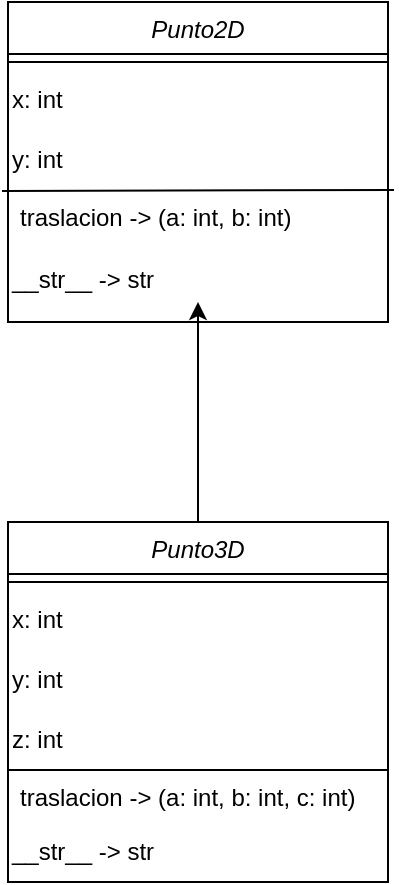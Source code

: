 <mxfile version="24.0.6" type="github">
  <diagram id="C5RBs43oDa-KdzZeNtuy" name="Page-1">
    <mxGraphModel dx="794" dy="459" grid="1" gridSize="10" guides="1" tooltips="1" connect="1" arrows="1" fold="1" page="1" pageScale="1" pageWidth="827" pageHeight="1169" math="0" shadow="0">
      <root>
        <mxCell id="WIyWlLk6GJQsqaUBKTNV-0" />
        <mxCell id="WIyWlLk6GJQsqaUBKTNV-1" parent="WIyWlLk6GJQsqaUBKTNV-0" />
        <mxCell id="mx4xsYmugPqgsCZWfw9S-6" style="edgeStyle=orthogonalEdgeStyle;rounded=0;orthogonalLoop=1;jettySize=auto;html=1;" edge="1" parent="WIyWlLk6GJQsqaUBKTNV-1" source="zkfFHV4jXpPFQw0GAbJ--0">
          <mxGeometry relative="1" as="geometry">
            <mxPoint x="465" y="190" as="targetPoint" />
          </mxGeometry>
        </mxCell>
        <mxCell id="zkfFHV4jXpPFQw0GAbJ--0" value="Punto3D" style="swimlane;fontStyle=2;align=center;verticalAlign=top;childLayout=stackLayout;horizontal=1;startSize=26;horizontalStack=0;resizeParent=1;resizeLast=0;collapsible=1;marginBottom=0;rounded=0;shadow=0;strokeWidth=1;" parent="WIyWlLk6GJQsqaUBKTNV-1" vertex="1">
          <mxGeometry x="370" y="300" width="190" height="180" as="geometry">
            <mxRectangle x="230" y="140" width="160" height="26" as="alternateBounds" />
          </mxGeometry>
        </mxCell>
        <mxCell id="zkfFHV4jXpPFQw0GAbJ--4" value="" style="line;html=1;strokeWidth=1;align=left;verticalAlign=middle;spacingTop=-1;spacingLeft=3;spacingRight=3;rotatable=0;labelPosition=right;points=[];portConstraint=eastwest;" parent="zkfFHV4jXpPFQw0GAbJ--0" vertex="1">
          <mxGeometry y="26" width="190" height="8" as="geometry" />
        </mxCell>
        <mxCell id="mx4xsYmugPqgsCZWfw9S-15" value="x: int" style="text;html=1;align=left;verticalAlign=middle;whiteSpace=wrap;rounded=0;" vertex="1" parent="zkfFHV4jXpPFQw0GAbJ--0">
          <mxGeometry y="34" width="190" height="30" as="geometry" />
        </mxCell>
        <mxCell id="mx4xsYmugPqgsCZWfw9S-16" value="y: int" style="text;html=1;align=left;verticalAlign=middle;whiteSpace=wrap;rounded=0;" vertex="1" parent="zkfFHV4jXpPFQw0GAbJ--0">
          <mxGeometry y="64" width="190" height="30" as="geometry" />
        </mxCell>
        <mxCell id="mx4xsYmugPqgsCZWfw9S-17" value="z: int" style="text;html=1;align=left;verticalAlign=middle;whiteSpace=wrap;rounded=0;" vertex="1" parent="zkfFHV4jXpPFQw0GAbJ--0">
          <mxGeometry y="94" width="190" height="30" as="geometry" />
        </mxCell>
        <mxCell id="mx4xsYmugPqgsCZWfw9S-18" value="" style="endArrow=none;html=1;rounded=0;exitX=0;exitY=1;exitDx=0;exitDy=0;entryX=1;entryY=1;entryDx=0;entryDy=0;" edge="1" parent="zkfFHV4jXpPFQw0GAbJ--0" source="mx4xsYmugPqgsCZWfw9S-17" target="mx4xsYmugPqgsCZWfw9S-17">
          <mxGeometry width="50" height="50" relative="1" as="geometry">
            <mxPoint x="50" y="150" as="sourcePoint" />
            <mxPoint x="100" y="-40" as="targetPoint" />
            <Array as="points" />
          </mxGeometry>
        </mxCell>
        <mxCell id="zkfFHV4jXpPFQw0GAbJ--5" value="traslacion -&gt; (a: int, b: int, c: int)" style="text;align=left;verticalAlign=top;spacingLeft=4;spacingRight=4;overflow=hidden;rotatable=0;points=[[0,0.5],[1,0.5]];portConstraint=eastwest;" parent="zkfFHV4jXpPFQw0GAbJ--0" vertex="1">
          <mxGeometry y="124" width="190" height="26" as="geometry" />
        </mxCell>
        <mxCell id="mx4xsYmugPqgsCZWfw9S-14" value="__str__ -&amp;gt; str" style="text;html=1;align=left;verticalAlign=middle;whiteSpace=wrap;rounded=0;" vertex="1" parent="zkfFHV4jXpPFQw0GAbJ--0">
          <mxGeometry y="150" width="190" height="30" as="geometry" />
        </mxCell>
        <mxCell id="mx4xsYmugPqgsCZWfw9S-3" value="Punto2D" style="swimlane;fontStyle=2;align=center;verticalAlign=top;childLayout=stackLayout;horizontal=1;startSize=26;horizontalStack=0;resizeParent=1;resizeLast=0;collapsible=1;marginBottom=0;rounded=0;shadow=0;strokeWidth=1;" vertex="1" parent="WIyWlLk6GJQsqaUBKTNV-1">
          <mxGeometry x="370" y="40" width="190" height="160" as="geometry">
            <mxRectangle x="230" y="140" width="160" height="26" as="alternateBounds" />
          </mxGeometry>
        </mxCell>
        <mxCell id="mx4xsYmugPqgsCZWfw9S-4" value="" style="line;html=1;strokeWidth=1;align=left;verticalAlign=middle;spacingTop=-1;spacingLeft=3;spacingRight=3;rotatable=0;labelPosition=right;points=[];portConstraint=eastwest;" vertex="1" parent="mx4xsYmugPqgsCZWfw9S-3">
          <mxGeometry y="26" width="190" height="8" as="geometry" />
        </mxCell>
        <mxCell id="mx4xsYmugPqgsCZWfw9S-8" value="x: int" style="text;html=1;align=left;verticalAlign=middle;whiteSpace=wrap;rounded=0;" vertex="1" parent="mx4xsYmugPqgsCZWfw9S-3">
          <mxGeometry y="34" width="190" height="30" as="geometry" />
        </mxCell>
        <mxCell id="mx4xsYmugPqgsCZWfw9S-10" value="y: int" style="text;html=1;align=left;verticalAlign=middle;whiteSpace=wrap;rounded=0;" vertex="1" parent="mx4xsYmugPqgsCZWfw9S-3">
          <mxGeometry y="64" width="190" height="30" as="geometry" />
        </mxCell>
        <mxCell id="mx4xsYmugPqgsCZWfw9S-11" value="" style="endArrow=none;html=1;rounded=0;entryX=1;entryY=0.75;entryDx=0;entryDy=0;" edge="1" parent="mx4xsYmugPqgsCZWfw9S-3">
          <mxGeometry width="50" height="50" relative="1" as="geometry">
            <mxPoint x="-3" y="94.5" as="sourcePoint" />
            <mxPoint x="193" y="94" as="targetPoint" />
          </mxGeometry>
        </mxCell>
        <mxCell id="mx4xsYmugPqgsCZWfw9S-5" value="traslacion -&gt; (a: int, b: int)" style="text;align=left;verticalAlign=top;spacingLeft=4;spacingRight=4;overflow=hidden;rotatable=0;points=[[0,0.5],[1,0.5]];portConstraint=eastwest;" vertex="1" parent="mx4xsYmugPqgsCZWfw9S-3">
          <mxGeometry y="94" width="190" height="30" as="geometry" />
        </mxCell>
        <mxCell id="mx4xsYmugPqgsCZWfw9S-13" value="__str__ -&amp;gt; str" style="text;html=1;align=left;verticalAlign=middle;whiteSpace=wrap;rounded=0;" vertex="1" parent="mx4xsYmugPqgsCZWfw9S-3">
          <mxGeometry y="124" width="190" height="30" as="geometry" />
        </mxCell>
      </root>
    </mxGraphModel>
  </diagram>
</mxfile>
